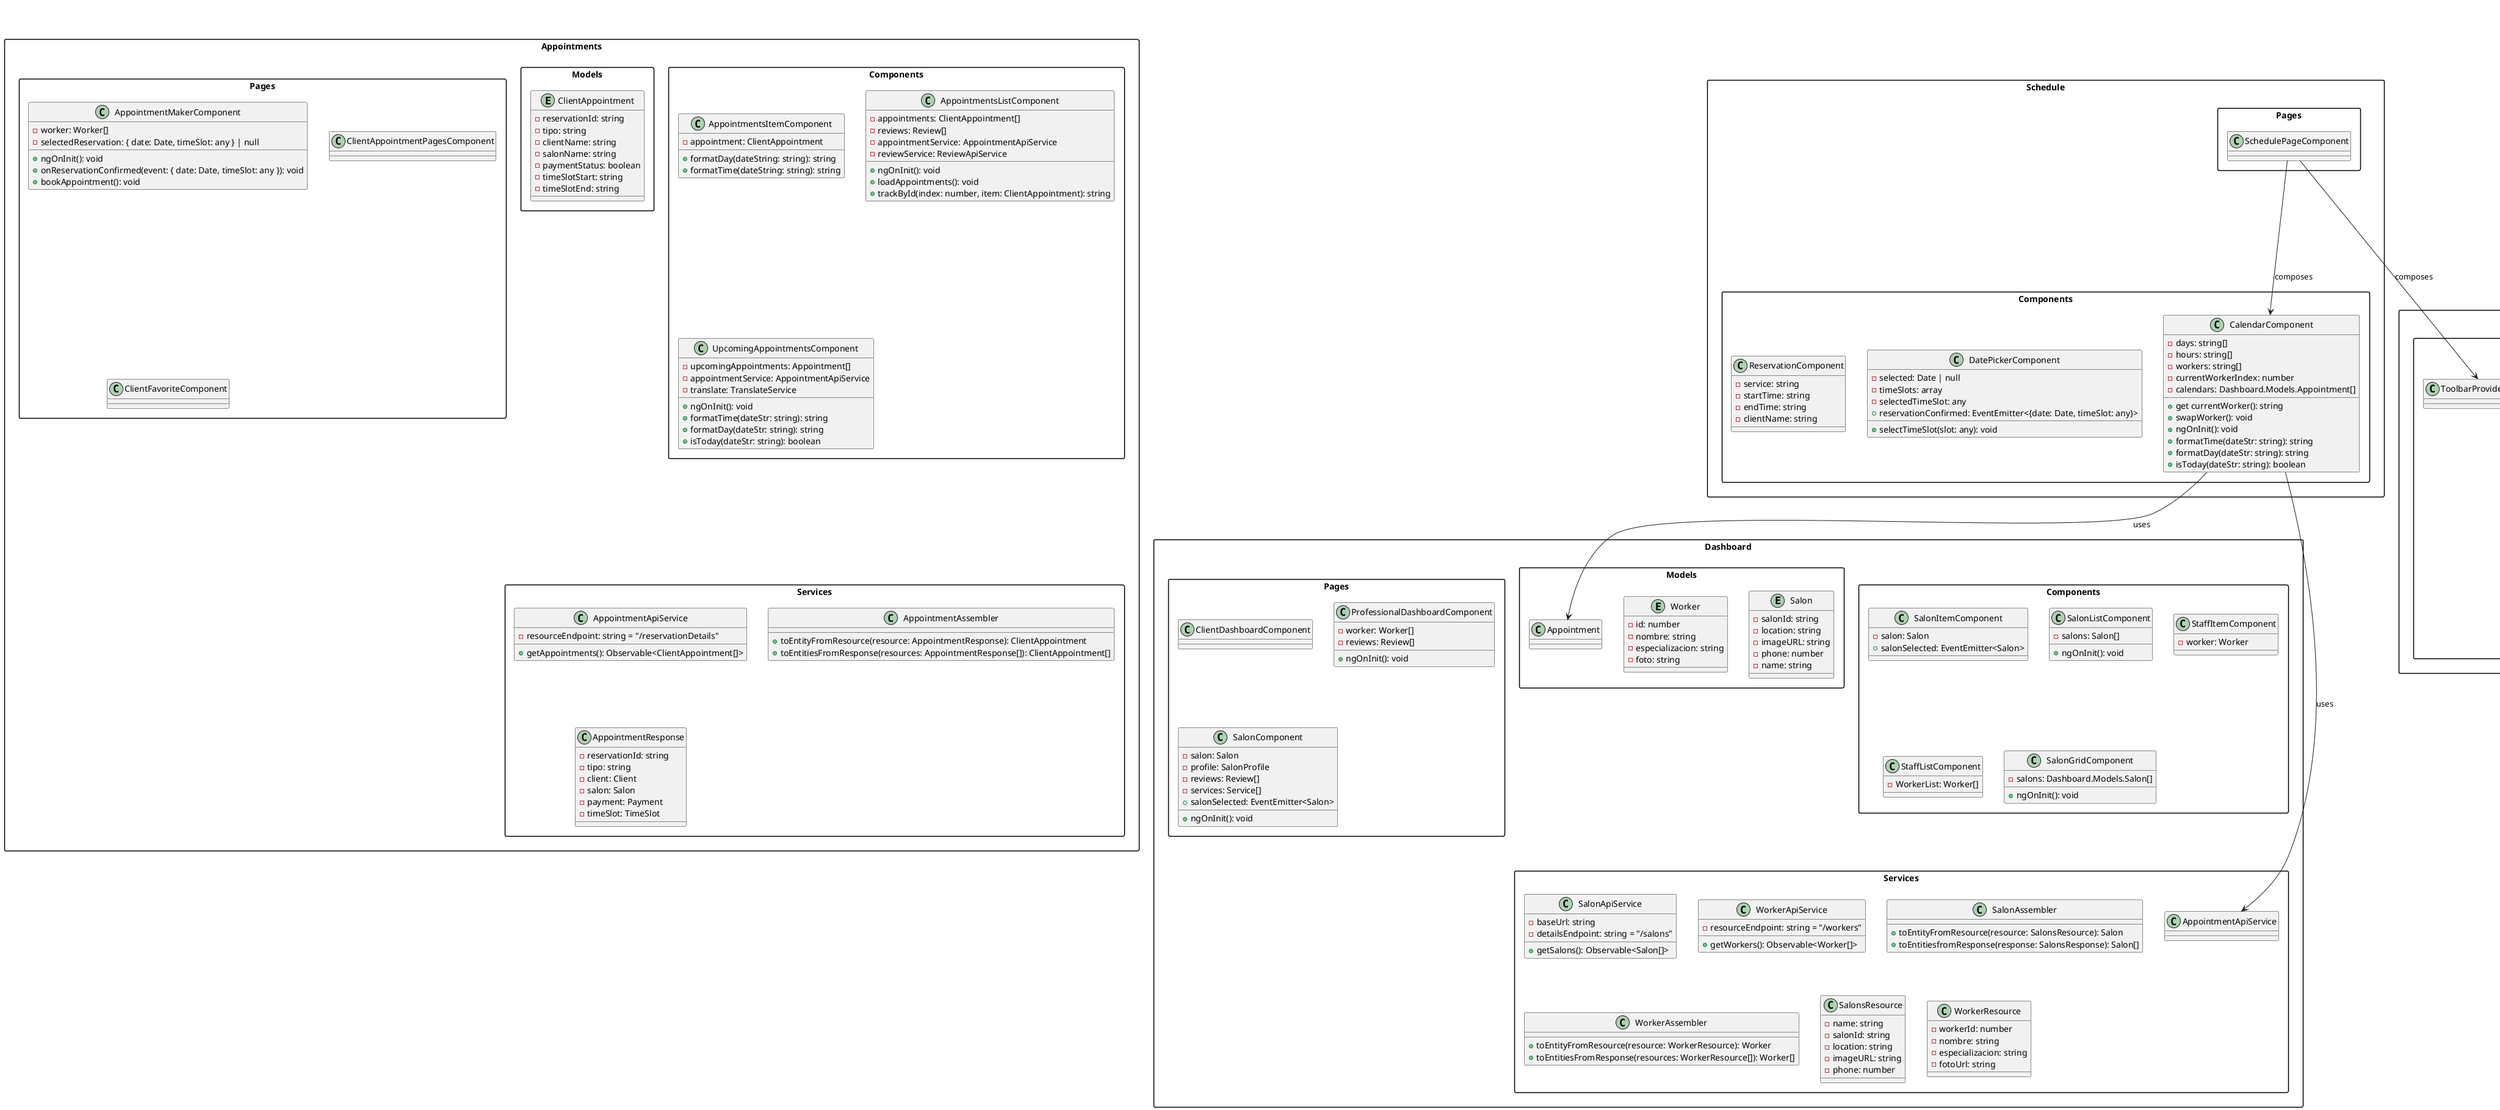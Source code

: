 @startuml
skinparam packageStyle rectangle

package "App" {
  class AppComponent <<Component>>{
     +title: string
   }
}

package "Appointments" {

  package "Components" {
    class AppointmentsItemComponent {
      - appointment: ClientAppointment
      + formatDay(dateString: string): string
      + formatTime(dateString: string): string
    }

    class AppointmentsListComponent {
      - appointments: ClientAppointment[]
      - reviews: Review[]
      - appointmentService: AppointmentApiService
      - reviewService: ReviewApiService
      + ngOnInit(): void
      + loadAppointments(): void
      + trackById(index: number, item: ClientAppointment): string
    }

    class UpcomingAppointmentsComponent {
      - upcomingAppointments: Appointment[]
      - appointmentService: AppointmentApiService
      - translate: TranslateService
      + ngOnInit(): void
      + formatTime(dateStr: string): string
      + formatDay(dateStr: string): string
      + isToday(dateStr: string): boolean
    }
  }
    ' Declaramos ReviewItemComponent y ReviewListComponent solo aquí en appointments.components

  package "Models" {
    entity ClientAppointment {
      - reservationId: string
      - tipo: string
      - clientName: string
      - salonName: string
      - paymentStatus: boolean
      - timeSlotStart: string
      - timeSlotEnd: string
    }
  }

  package "Pages" {
    class AppointmentMakerComponent {
      - worker: Worker[]
      - selectedReservation: { date: Date, timeSlot: any } | null
      + ngOnInit(): void
      + onReservationConfirmed(event: { date: Date, timeSlot: any }): void
      + bookAppointment(): void
    }
    class ClientAppointmentPagesComponent {
    }

    'favorite bounded context borrado y puesto el page aqui
    class ClientFavoriteComponent {
    }
  }

  package "Services" {
    class AppointmentApiService {
      - resourceEndpoint: string = "/reservationDetails"
      + getAppointments(): Observable<ClientAppointment[]>
    }

    class AppointmentAssembler {
      + toEntityFromResource(resource: AppointmentResponse): ClientAppointment
      + toEntitiesFromResponse(resources: AppointmentResponse[]): ClientAppointment[]
    }
    class AppointmentResponse {
      - reservationId: string
      - tipo: string
      - client: Client
      - salon: Salon
      - payment: Payment
      - timeSlot: TimeSlot
    }
  }
}

package "Dashboard" {

  package "Components" {
    ' Declaramos ReviewItemComponent y ReviewListComponent **solo como referencia** (no redeclarar)
    ' Para evitar duplicados referenciamos las del paquete appointments.components en relaciones

    class SalonItemComponent {
      - salon: Salon
      + salonSelected: EventEmitter<Salon>
    }

    class SalonListComponent {
      - salons: Salon[]
      + ngOnInit(): void
    }

    class StaffItemComponent {
      - worker: Worker
    }

    class StaffListComponent {
      - WorkerList: Worker[]
    }

    'refactor movido de el favorite bounded context borrado a aqui
    class SalonGridComponent {
      - salons: Dashboard.Models.Salon[]
      + ngOnInit(): void
    }    
  }

  package "Models" {

    entity Salon {
      - salonId: string
      - location: string
      - imageURL: string
      - phone: number
      - name: string
    }

    entity Worker {
      - id: number
      - nombre: string
      - especializacion: string
      - foto: string
    }


  }

  package "Pages" {
    class ClientDashboardComponent {
    }

    class ProfessionalDashboardComponent {
      - worker: Worker[]
      - reviews: Review[]
      + ngOnInit(): void
    }

    class SalonComponent {
      - salon: Salon
      - profile: SalonProfile
      - reviews: Review[]
      - services: Service[]
      + ngOnInit(): void
      + salonSelected: EventEmitter<Salon>
    }
  }

  package "Services" {
    class SalonApiService {
      - baseUrl: string
      - detailsEndpoint: string = "/salons"
      + getSalons(): Observable<Salon[]>
    }

    class WorkerApiService {
      - resourceEndpoint: string = "/workers"
      + getWorkers(): Observable<Worker[]>
    }

    class SalonAssembler {
      + toEntityFromResource(resource: SalonsResource): Salon
      + toEntitiesfromResponse(response: SalonsResponse): Salon[]
    }

    class WorkerAssembler {
      + toEntityFromResource(resource: WorkerResource): Worker
      + toEntitiesFromResponse(resources: WorkerResource[]): Worker[]
    }

    class SalonsResource {
      - name: string
      - salonId: string
      - location: string
      - imageURL: string
      - phone: number
    }

    class WorkerResource {
      - workerId: number
      - nombre: string
      - especializacion: string
      - fotoUrl: string
    }
  }
}

package "Iam" {
  package "Pages" {
    class RegisterPageComponent {
      - isProvider: boolean
      - showPlanSelector: boolean
      + toggleForm(isProvider: boolean): void
      + completeRegistration(): void
    }

    class LoginPage
  }

  package "Components" {
    class RegisterFormClientComponent
    class RegisterFormProviderComponent
    class PlanSelectorComponent {
      - selectedPlan: string
      + onPlanSelect(plan: string): void
    }
    class LoginFormComponent
  }

  ' Relaciones internas
  RegisterPageComponent --> Iam.Components.RegisterFormClientComponent : composes
  RegisterPageComponent --> Iam.Components.RegisterFormProviderComponent : composes
  RegisterPageComponent --> Iam.Components.PlanSelectorComponent : composes
  RegisterPageComponent --> Iam.Components.LoginFormComponent : composes
}

' combined profile and profileClient into a single Bounded Context
package "Profiles" {

  package "Components" {
    class ProfileSalonHeaderComponent {
      - profile: Profile.Models.SalonProfile
    }

    class ProfileSalonPortfolioComponent {
      - profile: Profile.Models.SalonProfile
      + onAddPhoto(): void
      + onImageClick(imageUrl: string): void
    }

    ' refactor nombre de ProfileComponent-> ProfileClientComponent
    class ProfileClientComponent {
      - profileForm: FormGroup
      - passwordForm: FormGroup
      - profile: ProfileClient.Models.Profile
      - isLoading: boolean
      - passwordsMatch: boolean
      - showCurrentPasswordField: boolean
      + ngOnInit(): void
      + loadProfile(): void
      + updateForm(profile: ProfileClient.Models.Profile): void
      + saveProfile(): void
      + changePassword(): void
      + logout(): void
      + deleteAccount(): void
    }
  }

  package "Models" {
    entity ProfileSalon {
      - profileId: number
      - userId: string
      - salonName: string
      - rating: number
      - profileImage: string
      - coverImage: string
      - socials: socials
      - portfolioImages: string[]
      - address: string
      - email: string
      - accounts: accounts
    }

    entity ProfileClient {
      - accountId: string
      - name: string
      - email: string
      - phoneNumber: string
      - identityDocument: string
      - notifications: boolean
      - location: boolean
    }    
  }

  package "Pages" {
    ' refactor nombre de ProfilePageComponent -> ProfileSalonPageComponent
    class ProfileSalonPageComponent {
      - profile: Profile.Models.SalonProfile
      + ngOnInit(): void
    }

    class ProfileClientPageComponent {
    }    
  }

  package "Services" {
    class ProfileSalonApiService {
      - resourceEndpoint: string = "/salonProfiles"
      + getProfileById(id: number): Observable<Profile.Models.SalonProfile>
    }

    class ProfileSalonAssembler {
      + toEntityFromResponse(resource: SalonProfileResponse): Profile.Models.SalonProfile
      + toEntitiesFromResponse(resources: SalonProfileResponse[]): Profile.Models.SalonProfile[]
      + toResponseFromEntity(entity: Profile.Models.SalonProfile): SalonProfileResponse
    }

    ' refactor SalonProfileResponse -> ProfileSalonResponse
    class ProfileSalonResponse {
      - id: number
      - userId: string
      - salonName: string
      - rating: number
      - profileImage: string
      - coverImage: string
      - socials: socials
      - portfolioImages: string[]
      - accounts: accounts
      - Address: string
      - salonemail: string
    }


  ' verificar si ProfileClientService nesesita un assembler y un response
  ' refactor nombre ProfileService->ProfileClientService
    class ProfileClientService {
      - apiUrl: string
      + getProfile(): Observable<ProfileClient.Models.Profile>
      + updateProfile(profile: ProfileClient.Models.Profile): Observable<ProfileClient.Models.Profile>
      + changePassword(currentPassword: string, newPassword: string): Observable<boolean>
      + logout(): Observable<boolean>
      + deleteAccount(): Observable<boolean>
    }
  }
}

package "ProviderSettings" {

  package "Components" {
    class SettingsComponent {
      - profile: Profile.Models.SalonProfile
    }

    class SettingsPasswordComponent {
      - profile: Profile.Models.SalonProfile
      - value: string
      - currentPassword: string
      - passwordService: Profile.Services.SalonProfileApiService
      + updatePassword(): void
    }
  }

  package "Pages" {
    class SettingsPageComponent {
      - profile: Profile.Models.SalonProfile
      + ngOnInit(): void
    }
  }
}

package "Public" {

  package "Components" {
    class ClientLayoutComponent {
    }

    class LanguageSwitcherComponent {
      - currentLang: string
      - languages: string[]
      + useLanguage(language: string): void
    }

    class ProviderLayoutComponent {
    }

    class SidebarComponent {
    }

    class SidebarClientComponent {
    }

    class ToolbarClientComponent {
    }

    class ToolbarProviderComponent {
    }
  }
}

package "Reviews" {

    ' Cobinar ReviewItem de dashboard y profile
    ' fijarse en la diferencia de html
  package "Components" {
    class ReviewItemComponent {
      - review: Review
      + getStars(): number[]
    }


    'Fijarse en la diferencia entre el List de profile y el de dashboard
    'probablemente no combinar y crear un tercer componente
    'de recent reviews
    class ReviewListComponent {
      - reviews: Review[]
    }

    'Utilizar código de ReviewList de appointments, separar funcionalidad,
    'cambiar código de client appointment pages para reflejar los cambios
    class ReviewMakerComponent {
    }    
  }

  package "Models" {
    entity Review {
      - id: number
      - author: string
      - rating: number
      - text: string
      - read: boolean
    }
  }
  package "Pages" {
    class ReviewsTabComponent {
      - reviews: Review[]
      + ngOnInit(): void
    }
  }

  package "Services" {

    class ReviewAssembler {
      + toEntityFromResource(resource: ReviewResponse): Review
      + toEntitiesFromResponse(resources: ReviewResponse[]): Review[]
    }
    class ReviewResponse {
      - id: number
      - author: string
      - rating: number
      - text: string
      - read: boolean
    }
    class ReviewApiService {
      - resourceEndpoint: string = "/reviews"
      + getReviews(): Observable<Review[]>
    }
  }
}


package "Schedule" {

  package "Components" {
    class CalendarComponent {
      - days: string[]
      - hours: string[]
      - workers: string[]
      - currentWorkerIndex: number
      - calendars: Dashboard.Models.Appointment[]
      + get currentWorker(): string
      + swapWorker(): void
      + ngOnInit(): void
      + formatTime(dateStr: string): string
      + formatDay(dateStr: string): string
      + isToday(dateStr: string): boolean
    }

    class DatePickerComponent {
      - selected: Date | null
      - timeSlots: array
      - selectedTimeSlot: any
      + selectTimeSlot(slot: any): void
      + reservationConfirmed: EventEmitter<{date: Date, timeSlot: any}>
    }

    class ReservationComponent {
      - service: string
      - startTime: string
      - endTime: string
      - clientName: string
    }
  }

  package "Pages" {
    class SchedulePageComponent {
    }
  }
}

' Relaciones Schedule
Schedule.Components.CalendarComponent --> Dashboard.Models.Appointment : uses
Schedule.Components.CalendarComponent --> Dashboard.Services.AppointmentApiService : uses

Schedule.Pages.SchedulePageComponent --> Schedule.Components.CalendarComponent : composes
Schedule.Pages.SchedulePageComponent --> Public.Components.ToolbarProviderComponent : composes


package "Services" {

  package "Components" {
    class CreateServiceDialogComponent {
      - service: Services.Models.ServiceResponse
      + submit(): void
      + cancel(): void
    }

    class ServiceListComponent {
      - services: Services.Models.Service[]
      + ngOnInit(): void
    }

    class ServiceTableComponent {
      - displayedColumns: string[]
      - services: Services.Models.Service[]
      - servicesService: Services.Services.ServiceApiService
      + createService(): void
      + updateService(): void
      + deleteService(id: number): void
    }
  }

  package "Models" {
    class Service {
      - id: number
      - name: string
      - description: string
      - duration: number
      - price: number
      - status: 'Active' | 'Paused'
    }
  }

  package "Services" {
    class ServiceApiService {
      - resourceEndpoint: string
      + getServices(): Observable<Services.Models.Service[]>
    }

    class ServiceAssembler {
      + toEntityFromResource(resource: Services.Services.ServiceResponse): Services.Models.Service
      + toEntitiesFromResponse(resources: Services.Services.ServiceResponse[]): Services.Models.Service[]
      + toResponseFromEntity(entity: Services.Models.Service): Services.Services.ServiceResponse
    }

    interface ServiceResponse {
      + id: number
      + name: string
      + description: string
      + duration: number
      + price: number
      + status: 'Active' | 'Paused'
    }
  }

  package "Pages" {
    class ServicesTabComponent {
      - service: Services.Models.Service[]
      + ngOnInit(): void
    }
  }
}

package "Shared" {

  package "Services" {
    abstract class BaseService<R> {
      - httpOptions: object
      - serverBaseUrl: string
      - resourceEndpoint: string
      - http: HttpClient
      - handleError(error: HttpErrorResponse): Observable<never>
      - resourcePath(): string
      + getAll(): Observable<R[]>
      + create(id: any, resource: R): Observable<R>
      + post(resource: R): Observable<R>
      + getById(id: any): Observable<R>
      + delete(id: any): Observable<any>
      + update(id: any, resource: R): Observable<R>
      + partialUpdate(id: any, partialResource: Partial<R>): Observable<R>
    }
  }
}

package "Subscription" {
  package "Pages" {
    class SubscriptionTabComponent {
    }
  }

  package "Components" {
    class SubscriptionPlanComponent {
      - selectedPlan: string
      + changePlan(plan: string): void
    }
  }
}

' Relaciones Subscription
Subscription.Pages.SubscriptionTabComponent --> Subscription.Components.SubscriptionPlanComponent : composes

@enduml

